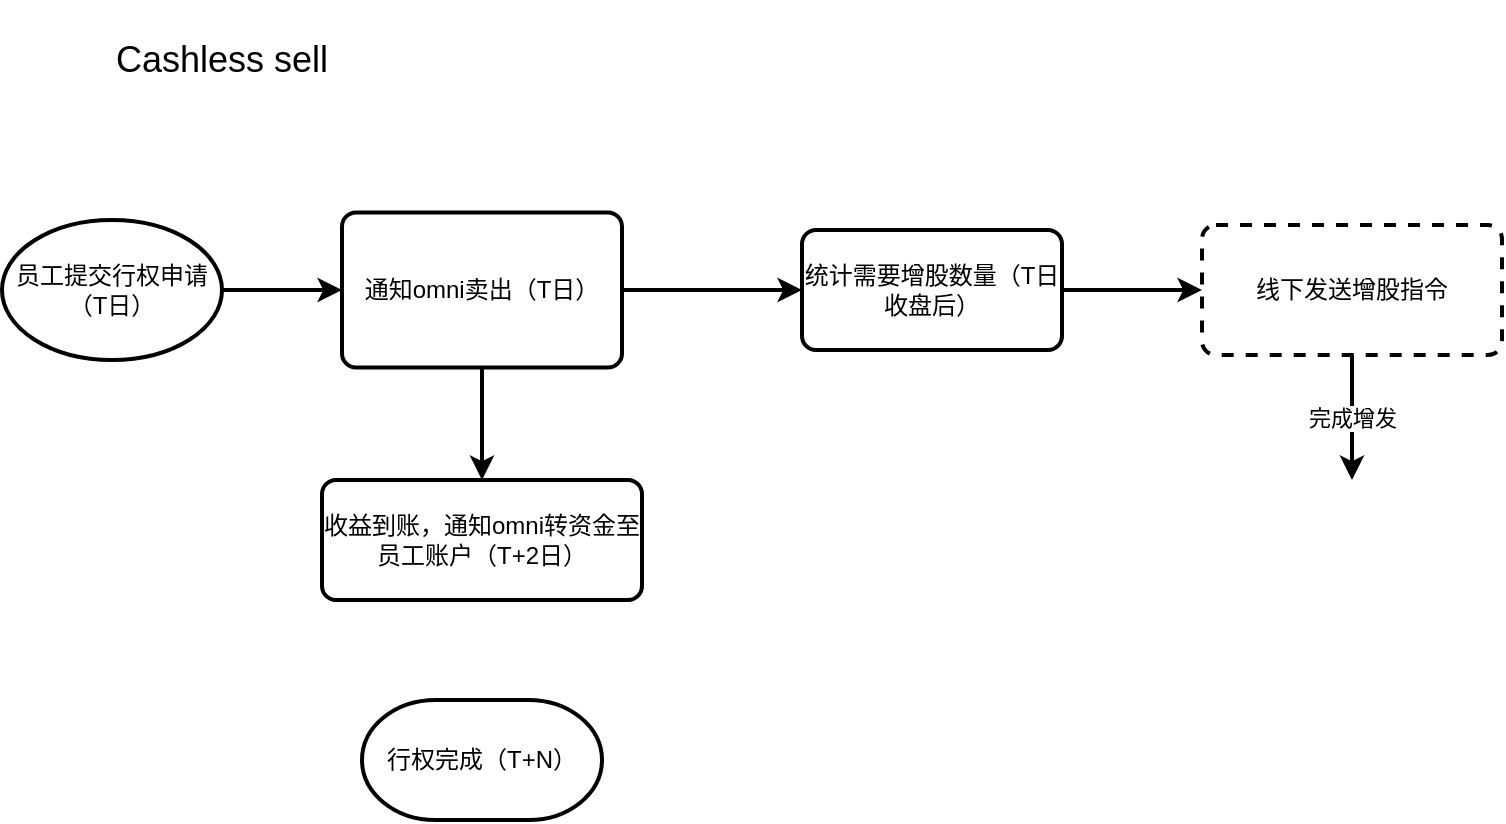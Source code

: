 <mxfile version="13.7.9" type="github">
  <diagram id="J9ElGls0z0i14CrVCFYJ" name="第 1 页">
    <mxGraphModel dx="1200" dy="810" grid="1" gridSize="10" guides="1" tooltips="1" connect="1" arrows="1" fold="1" page="1" pageScale="1" pageWidth="1200" pageHeight="1600" math="0" shadow="0">
      <root>
        <mxCell id="0" />
        <mxCell id="1" parent="0" />
        <mxCell id="IP6N6mY2FTfmfS4jlM0r-1" value="&lt;font style=&quot;font-size: 18px&quot;&gt;Cashless sell&lt;/font&gt;" style="rounded=1;whiteSpace=wrap;html=1;strokeColor=none;" parent="1" vertex="1">
          <mxGeometry x="120" y="90" width="220" height="60" as="geometry" />
        </mxCell>
        <mxCell id="IP6N6mY2FTfmfS4jlM0r-2" value="员工提交行权申请（T日）" style="strokeWidth=2;html=1;shape=mxgraph.flowchart.start_1;whiteSpace=wrap;" parent="1" vertex="1">
          <mxGeometry x="120" y="200" width="110" height="70" as="geometry" />
        </mxCell>
        <mxCell id="IP6N6mY2FTfmfS4jlM0r-3" value="" style="endArrow=classic;html=1;exitX=1;exitY=0.5;exitDx=0;exitDy=0;exitPerimeter=0;strokeWidth=2;entryX=0;entryY=0.5;entryDx=0;entryDy=0;" parent="1" source="IP6N6mY2FTfmfS4jlM0r-2" target="IP6N6mY2FTfmfS4jlM0r-7" edge="1">
          <mxGeometry width="50" height="50" relative="1" as="geometry">
            <mxPoint x="410" y="360" as="sourcePoint" />
            <mxPoint x="280" y="235" as="targetPoint" />
          </mxGeometry>
        </mxCell>
        <mxCell id="aLSjlLKSStIYLSY_Y8JV-5" style="edgeStyle=orthogonalEdgeStyle;rounded=0;orthogonalLoop=1;jettySize=auto;html=1;exitX=0.5;exitY=1;exitDx=0;exitDy=0;entryX=0.5;entryY=0;entryDx=0;entryDy=0;strokeWidth=2;" edge="1" parent="1" source="IP6N6mY2FTfmfS4jlM0r-7" target="IP6N6mY2FTfmfS4jlM0r-31">
          <mxGeometry relative="1" as="geometry" />
        </mxCell>
        <mxCell id="aLSjlLKSStIYLSY_Y8JV-6" style="edgeStyle=orthogonalEdgeStyle;rounded=0;orthogonalLoop=1;jettySize=auto;html=1;exitX=1;exitY=0.5;exitDx=0;exitDy=0;entryX=0;entryY=0.5;entryDx=0;entryDy=0;strokeWidth=2;" edge="1" parent="1" source="IP6N6mY2FTfmfS4jlM0r-7" target="IP6N6mY2FTfmfS4jlM0r-11">
          <mxGeometry relative="1" as="geometry" />
        </mxCell>
        <mxCell id="IP6N6mY2FTfmfS4jlM0r-7" value="通知omni卖出（T日）" style="rounded=1;whiteSpace=wrap;html=1;absoluteArcSize=1;arcSize=14;strokeWidth=2;" parent="1" vertex="1">
          <mxGeometry x="290" y="196.25" width="140" height="77.5" as="geometry" />
        </mxCell>
        <mxCell id="IP6N6mY2FTfmfS4jlM0r-15" style="edgeStyle=orthogonalEdgeStyle;rounded=0;orthogonalLoop=1;jettySize=auto;html=1;exitX=1;exitY=0.5;exitDx=0;exitDy=0;strokeWidth=2;entryX=0;entryY=0.5;entryDx=0;entryDy=0;" parent="1" source="IP6N6mY2FTfmfS4jlM0r-11" target="IP6N6mY2FTfmfS4jlM0r-16" edge="1">
          <mxGeometry relative="1" as="geometry">
            <mxPoint x="880" y="235" as="targetPoint" />
          </mxGeometry>
        </mxCell>
        <mxCell id="IP6N6mY2FTfmfS4jlM0r-11" value="统计需要增股数量（T日收盘后）" style="rounded=1;whiteSpace=wrap;html=1;absoluteArcSize=1;arcSize=14;strokeWidth=2;" parent="1" vertex="1">
          <mxGeometry x="520" y="205" width="130" height="60" as="geometry" />
        </mxCell>
        <mxCell id="IP6N6mY2FTfmfS4jlM0r-21" value="完成增发" style="edgeStyle=orthogonalEdgeStyle;rounded=0;orthogonalLoop=1;jettySize=auto;html=1;strokeWidth=2;" parent="1" source="IP6N6mY2FTfmfS4jlM0r-16" edge="1">
          <mxGeometry relative="1" as="geometry">
            <mxPoint x="795" y="330" as="targetPoint" />
          </mxGeometry>
        </mxCell>
        <mxCell id="IP6N6mY2FTfmfS4jlM0r-16" value="线下发送增股指令" style="rounded=1;whiteSpace=wrap;html=1;absoluteArcSize=1;arcSize=14;strokeWidth=2;dashed=1;" parent="1" vertex="1">
          <mxGeometry x="720" y="202.5" width="150" height="65" as="geometry" />
        </mxCell>
        <mxCell id="IP6N6mY2FTfmfS4jlM0r-29" value="&lt;span&gt;行权完成（T+N）&lt;/span&gt;" style="strokeWidth=2;html=1;shape=mxgraph.flowchart.terminator;whiteSpace=wrap;" parent="1" vertex="1">
          <mxGeometry x="300" y="440" width="120" height="60" as="geometry" />
        </mxCell>
        <mxCell id="IP6N6mY2FTfmfS4jlM0r-31" value="收益到账，通知omni转资金至员工账户（T+2日）" style="rounded=1;whiteSpace=wrap;html=1;absoluteArcSize=1;arcSize=14;strokeWidth=2;" parent="1" vertex="1">
          <mxGeometry x="280" y="330" width="160" height="60" as="geometry" />
        </mxCell>
      </root>
    </mxGraphModel>
  </diagram>
</mxfile>
